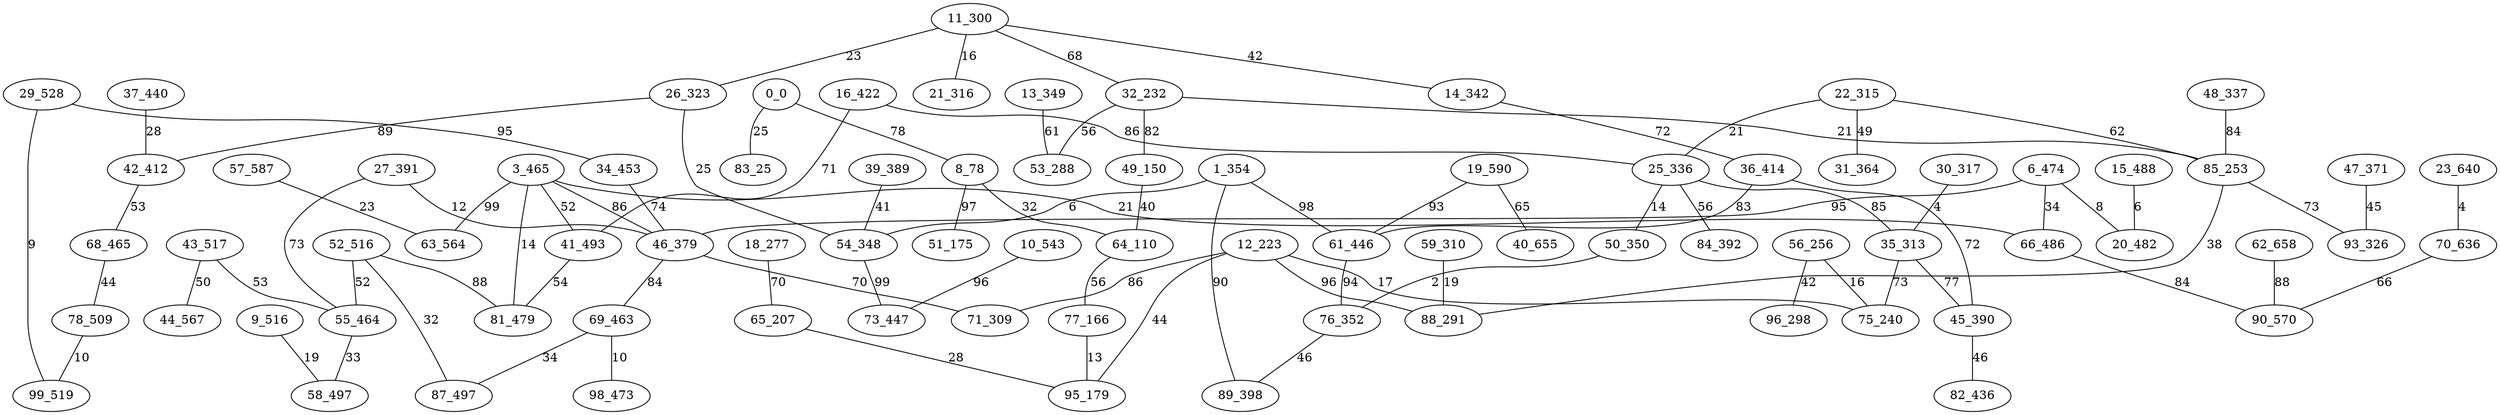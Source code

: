 graph {
  0 [label="0_0"];
  1 [label="1_354"];
  3 [label="3_465"];
  6 [label="6_474"];
  8 [label="8_78"];
  9 [label="9_516"];
  10 [label="10_543"];
  11 [label="11_300"];
  12 [label="12_223"];
  13 [label="13_349"];
  14 [label="14_342"];
  15 [label="15_488"];
  16 [label="16_422"];
  18 [label="18_277"];
  19 [label="19_590"];
  20 [label="20_482"];
  21 [label="21_316"];
  22 [label="22_315"];
  23 [label="23_640"];
  25 [label="25_336"];
  26 [label="26_323"];
  27 [label="27_391"];
  29 [label="29_528"];
  30 [label="30_317"];
  31 [label="31_364"];
  32 [label="32_232"];
  34 [label="34_453"];
  35 [label="35_313"];
  36 [label="36_414"];
  37 [label="37_440"];
  39 [label="39_389"];
  40 [label="40_655"];
  41 [label="41_493"];
  42 [label="42_412"];
  43 [label="43_517"];
  44 [label="44_567"];
  45 [label="45_390"];
  46 [label="46_379"];
  47 [label="47_371"];
  48 [label="48_337"];
  49 [label="49_150"];
  50 [label="50_350"];
  51 [label="51_175"];
  52 [label="52_516"];
  53 [label="53_288"];
  54 [label="54_348"];
  55 [label="55_464"];
  56 [label="56_256"];
  57 [label="57_587"];
  58 [label="58_497"];
  59 [label="59_310"];
  61 [label="61_446"];
  62 [label="62_658"];
  63 [label="63_564"];
  64 [label="64_110"];
  65 [label="65_207"];
  66 [label="66_486"];
  68 [label="68_465"];
  69 [label="69_463"];
  70 [label="70_636"];
  71 [label="71_309"];
  73 [label="73_447"];
  75 [label="75_240"];
  76 [label="76_352"];
  77 [label="77_166"];
  78 [label="78_509"];
  81 [label="81_479"];
  82 [label="82_436"];
  83 [label="83_25"];
  84 [label="84_392"];
  85 [label="85_253"];
  87 [label="87_497"];
  88 [label="88_291"];
  89 [label="89_398"];
  90 [label="90_570"];
  93 [label="93_326"];
  95 [label="95_179"];
  96 [label="96_298"];
  98 [label="98_473"];
  99 [label="99_519"];
  0 -- 8 [label="78"];
  0 -- 83 [label="25"];
  1 -- 61 [label="98"];
  1 -- 54 [label="6"];
  1 -- 89 [label="90"];
  3 -- 66 [label="21"];
  3 -- 81 [label="14"];
  3 -- 46 [label="86"];
  3 -- 63 [label="99"];
  3 -- 41 [label="52"];
  6 -- 46 [label="95"];
  6 -- 66 [label="34"];
  6 -- 20 [label="8"];
  8 -- 64 [label="32"];
  8 -- 51 [label="97"];
  9 -- 58 [label="19"];
  10 -- 73 [label="96"];
  11 -- 26 [label="23"];
  11 -- 32 [label="68"];
  11 -- 21 [label="16"];
  11 -- 14 [label="42"];
  12 -- 95 [label="44"];
  12 -- 71 [label="86"];
  12 -- 75 [label="17"];
  12 -- 88 [label="96"];
  13 -- 53 [label="61"];
  14 -- 36 [label="72"];
  15 -- 20 [label="6"];
  16 -- 41 [label="71"];
  16 -- 25 [label="86"];
  18 -- 65 [label="70"];
  19 -- 40 [label="65"];
  19 -- 61 [label="93"];
  22 -- 85 [label="62"];
  22 -- 25 [label="21"];
  22 -- 31 [label="49"];
  23 -- 70 [label="4"];
  25 -- 50 [label="14"];
  25 -- 35 [label="85"];
  25 -- 84 [label="56"];
  26 -- 54 [label="25"];
  26 -- 42 [label="89"];
  27 -- 46 [label="12"];
  27 -- 55 [label="73"];
  29 -- 99 [label="9"];
  29 -- 34 [label="95"];
  30 -- 35 [label="4"];
  32 -- 85 [label="21"];
  32 -- 49 [label="82"];
  32 -- 53 [label="56"];
  34 -- 46 [label="74"];
  35 -- 45 [label="77"];
  35 -- 75 [label="73"];
  36 -- 45 [label="72"];
  36 -- 61 [label="83"];
  37 -- 42 [label="28"];
  39 -- 54 [label="41"];
  41 -- 81 [label="54"];
  42 -- 68 [label="53"];
  43 -- 44 [label="50"];
  43 -- 55 [label="53"];
  45 -- 82 [label="46"];
  46 -- 69 [label="84"];
  46 -- 71 [label="70"];
  47 -- 93 [label="45"];
  48 -- 85 [label="84"];
  49 -- 64 [label="40"];
  50 -- 76 [label="2"];
  52 -- 87 [label="32"];
  52 -- 81 [label="88"];
  52 -- 55 [label="52"];
  54 -- 73 [label="99"];
  55 -- 58 [label="33"];
  56 -- 75 [label="16"];
  56 -- 96 [label="42"];
  57 -- 63 [label="23"];
  59 -- 88 [label="19"];
  61 -- 76 [label="94"];
  62 -- 90 [label="88"];
  64 -- 77 [label="56"];
  65 -- 95 [label="28"];
  66 -- 90 [label="84"];
  68 -- 78 [label="44"];
  69 -- 98 [label="10"];
  69 -- 87 [label="34"];
  70 -- 90 [label="66"];
  76 -- 89 [label="46"];
  77 -- 95 [label="13"];
  78 -- 99 [label="10"];
  85 -- 93 [label="73"];
  85 -- 88 [label="38"];
}
